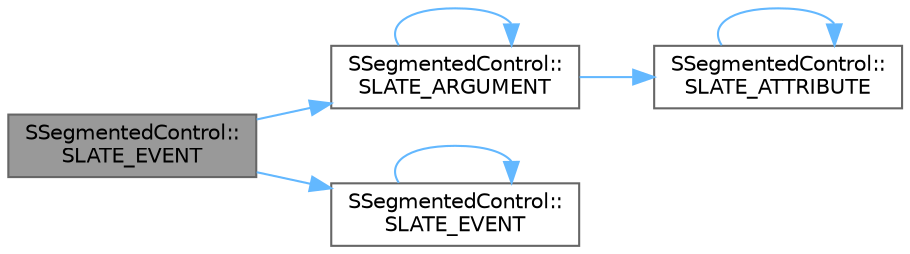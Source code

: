 digraph "SSegmentedControl::SLATE_EVENT"
{
 // INTERACTIVE_SVG=YES
 // LATEX_PDF_SIZE
  bgcolor="transparent";
  edge [fontname=Helvetica,fontsize=10,labelfontname=Helvetica,labelfontsize=10];
  node [fontname=Helvetica,fontsize=10,shape=box,height=0.2,width=0.4];
  rankdir="LR";
  Node1 [id="Node000001",label="SSegmentedControl::\lSLATE_EVENT",height=0.2,width=0.4,color="gray40", fillcolor="grey60", style="filled", fontcolor="black",tooltip="Called when the value is changed (useful for multi selection)"];
  Node1 -> Node2 [id="edge1_Node000001_Node000002",color="steelblue1",style="solid",tooltip=" "];
  Node2 [id="Node000002",label="SSegmentedControl::\lSLATE_ARGUMENT",height=0.2,width=0.4,color="grey40", fillcolor="white", style="filled",URL="$d3/daa/classSSegmentedControl.html#add887309726a94ba93ece0719ab6e174",tooltip="If enabled the widget will support an empty selection."];
  Node2 -> Node2 [id="edge2_Node000002_Node000002",color="steelblue1",style="solid",tooltip=" "];
  Node2 -> Node3 [id="edge3_Node000002_Node000003",color="steelblue1",style="solid",tooltip=" "];
  Node3 [id="Node000003",label="SSegmentedControl::\lSLATE_ATTRIBUTE",height=0.2,width=0.4,color="grey40", fillcolor="white", style="filled",URL="$d3/daa/classSSegmentedControl.html#a11ef3e8d9d31153ddc8aeea99f0a44e8",tooltip="The current (multiple) control values (if SupportsMultiSelection is enabled)"];
  Node3 -> Node3 [id="edge4_Node000003_Node000003",color="steelblue1",style="solid",tooltip=" "];
  Node1 -> Node4 [id="edge5_Node000001_Node000004",color="steelblue1",style="solid",tooltip=" "];
  Node4 [id="Node000004",label="SSegmentedControl::\lSLATE_EVENT",height=0.2,width=0.4,color="grey40", fillcolor="white", style="filled",URL="$d3/daa/classSSegmentedControl.html#ab36bb9a6b0ac38e2c8caa4fbfe97584d",tooltip="Called when the (primary) value is changed."];
  Node4 -> Node4 [id="edge6_Node000004_Node000004",color="steelblue1",style="solid",tooltip=" "];
}
